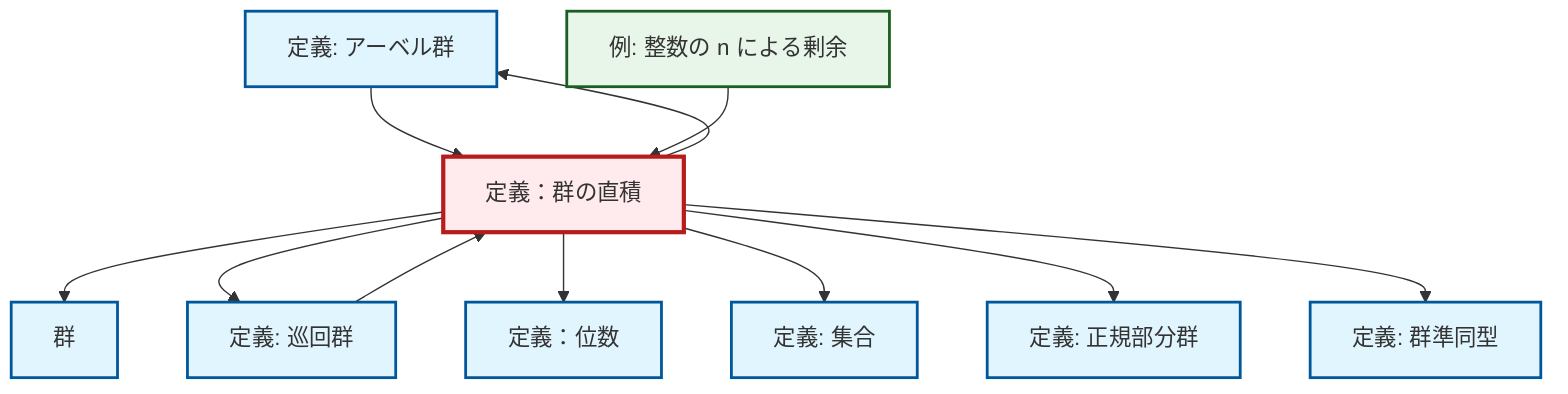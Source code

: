 graph TD
    classDef definition fill:#e1f5fe,stroke:#01579b,stroke-width:2px
    classDef theorem fill:#f3e5f5,stroke:#4a148c,stroke-width:2px
    classDef axiom fill:#fff3e0,stroke:#e65100,stroke-width:2px
    classDef example fill:#e8f5e9,stroke:#1b5e20,stroke-width:2px
    classDef current fill:#ffebee,stroke:#b71c1c,stroke-width:3px
    def-abelian-group["定義: アーベル群"]:::definition
    def-direct-product["定義：群の直積"]:::definition
    ex-quotient-integers-mod-n["例: 整数の n による剰余"]:::example
    def-group["群"]:::definition
    def-order["定義：位数"]:::definition
    def-normal-subgroup["定義: 正規部分群"]:::definition
    def-cyclic-group["定義: 巡回群"]:::definition
    def-homomorphism["定義: 群準同型"]:::definition
    def-set["定義: 集合"]:::definition
    def-abelian-group --> def-direct-product
    def-direct-product --> def-abelian-group
    def-direct-product --> def-group
    ex-quotient-integers-mod-n --> def-direct-product
    def-direct-product --> def-cyclic-group
    def-direct-product --> def-order
    def-direct-product --> def-set
    def-direct-product --> def-normal-subgroup
    def-cyclic-group --> def-direct-product
    def-direct-product --> def-homomorphism
    class def-direct-product current